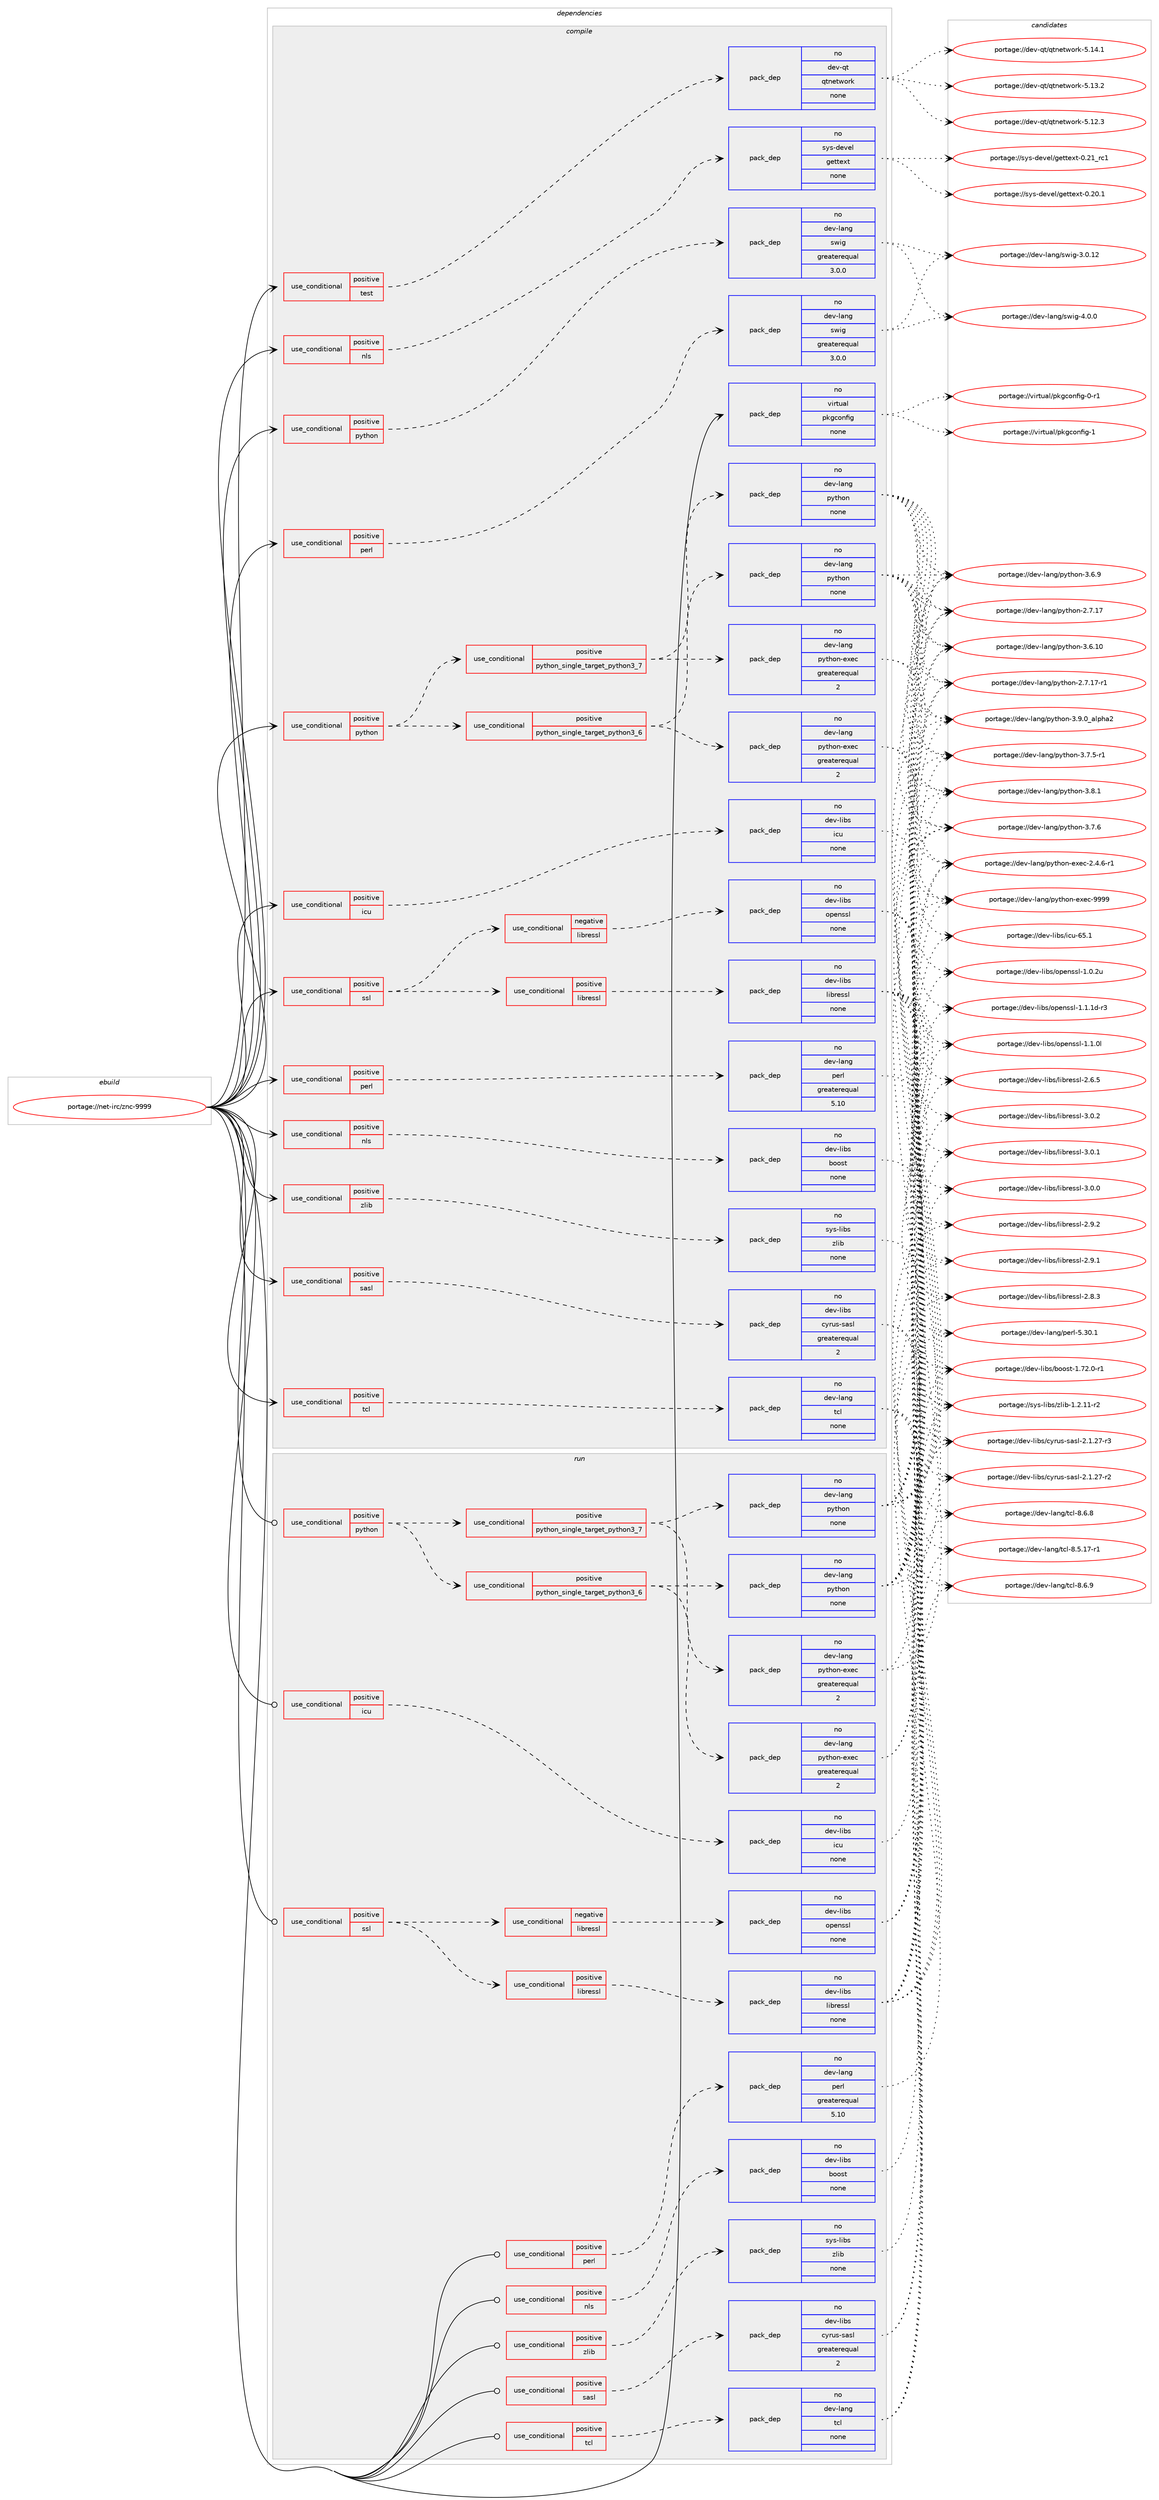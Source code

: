digraph prolog {

# *************
# Graph options
# *************

newrank=true;
concentrate=true;
compound=true;
graph [rankdir=LR,fontname=Helvetica,fontsize=10,ranksep=1.5];#, ranksep=2.5, nodesep=0.2];
edge  [arrowhead=vee];
node  [fontname=Helvetica,fontsize=10];

# **********
# The ebuild
# **********

subgraph cluster_leftcol {
color=gray;
rank=same;
label=<<i>ebuild</i>>;
id [label="portage://net-irc/znc-9999", color=red, width=4, href="../net-irc/znc-9999.svg"];
}

# ****************
# The dependencies
# ****************

subgraph cluster_midcol {
color=gray;
label=<<i>dependencies</i>>;
subgraph cluster_compile {
fillcolor="#eeeeee";
style=filled;
label=<<i>compile</i>>;
subgraph cond20469 {
dependency92338 [label=<<TABLE BORDER="0" CELLBORDER="1" CELLSPACING="0" CELLPADDING="4"><TR><TD ROWSPAN="3" CELLPADDING="10">use_conditional</TD></TR><TR><TD>positive</TD></TR><TR><TD>icu</TD></TR></TABLE>>, shape=none, color=red];
subgraph pack70121 {
dependency92339 [label=<<TABLE BORDER="0" CELLBORDER="1" CELLSPACING="0" CELLPADDING="4" WIDTH="220"><TR><TD ROWSPAN="6" CELLPADDING="30">pack_dep</TD></TR><TR><TD WIDTH="110">no</TD></TR><TR><TD>dev-libs</TD></TR><TR><TD>icu</TD></TR><TR><TD>none</TD></TR><TR><TD></TD></TR></TABLE>>, shape=none, color=blue];
}
dependency92338:e -> dependency92339:w [weight=20,style="dashed",arrowhead="vee"];
}
id:e -> dependency92338:w [weight=20,style="solid",arrowhead="vee"];
subgraph cond20470 {
dependency92340 [label=<<TABLE BORDER="0" CELLBORDER="1" CELLSPACING="0" CELLPADDING="4"><TR><TD ROWSPAN="3" CELLPADDING="10">use_conditional</TD></TR><TR><TD>positive</TD></TR><TR><TD>nls</TD></TR></TABLE>>, shape=none, color=red];
subgraph pack70122 {
dependency92341 [label=<<TABLE BORDER="0" CELLBORDER="1" CELLSPACING="0" CELLPADDING="4" WIDTH="220"><TR><TD ROWSPAN="6" CELLPADDING="30">pack_dep</TD></TR><TR><TD WIDTH="110">no</TD></TR><TR><TD>dev-libs</TD></TR><TR><TD>boost</TD></TR><TR><TD>none</TD></TR><TR><TD></TD></TR></TABLE>>, shape=none, color=blue];
}
dependency92340:e -> dependency92341:w [weight=20,style="dashed",arrowhead="vee"];
}
id:e -> dependency92340:w [weight=20,style="solid",arrowhead="vee"];
subgraph cond20471 {
dependency92342 [label=<<TABLE BORDER="0" CELLBORDER="1" CELLSPACING="0" CELLPADDING="4"><TR><TD ROWSPAN="3" CELLPADDING="10">use_conditional</TD></TR><TR><TD>positive</TD></TR><TR><TD>nls</TD></TR></TABLE>>, shape=none, color=red];
subgraph pack70123 {
dependency92343 [label=<<TABLE BORDER="0" CELLBORDER="1" CELLSPACING="0" CELLPADDING="4" WIDTH="220"><TR><TD ROWSPAN="6" CELLPADDING="30">pack_dep</TD></TR><TR><TD WIDTH="110">no</TD></TR><TR><TD>sys-devel</TD></TR><TR><TD>gettext</TD></TR><TR><TD>none</TD></TR><TR><TD></TD></TR></TABLE>>, shape=none, color=blue];
}
dependency92342:e -> dependency92343:w [weight=20,style="dashed",arrowhead="vee"];
}
id:e -> dependency92342:w [weight=20,style="solid",arrowhead="vee"];
subgraph cond20472 {
dependency92344 [label=<<TABLE BORDER="0" CELLBORDER="1" CELLSPACING="0" CELLPADDING="4"><TR><TD ROWSPAN="3" CELLPADDING="10">use_conditional</TD></TR><TR><TD>positive</TD></TR><TR><TD>perl</TD></TR></TABLE>>, shape=none, color=red];
subgraph pack70124 {
dependency92345 [label=<<TABLE BORDER="0" CELLBORDER="1" CELLSPACING="0" CELLPADDING="4" WIDTH="220"><TR><TD ROWSPAN="6" CELLPADDING="30">pack_dep</TD></TR><TR><TD WIDTH="110">no</TD></TR><TR><TD>dev-lang</TD></TR><TR><TD>perl</TD></TR><TR><TD>greaterequal</TD></TR><TR><TD>5.10</TD></TR></TABLE>>, shape=none, color=blue];
}
dependency92344:e -> dependency92345:w [weight=20,style="dashed",arrowhead="vee"];
}
id:e -> dependency92344:w [weight=20,style="solid",arrowhead="vee"];
subgraph cond20473 {
dependency92346 [label=<<TABLE BORDER="0" CELLBORDER="1" CELLSPACING="0" CELLPADDING="4"><TR><TD ROWSPAN="3" CELLPADDING="10">use_conditional</TD></TR><TR><TD>positive</TD></TR><TR><TD>perl</TD></TR></TABLE>>, shape=none, color=red];
subgraph pack70125 {
dependency92347 [label=<<TABLE BORDER="0" CELLBORDER="1" CELLSPACING="0" CELLPADDING="4" WIDTH="220"><TR><TD ROWSPAN="6" CELLPADDING="30">pack_dep</TD></TR><TR><TD WIDTH="110">no</TD></TR><TR><TD>dev-lang</TD></TR><TR><TD>swig</TD></TR><TR><TD>greaterequal</TD></TR><TR><TD>3.0.0</TD></TR></TABLE>>, shape=none, color=blue];
}
dependency92346:e -> dependency92347:w [weight=20,style="dashed",arrowhead="vee"];
}
id:e -> dependency92346:w [weight=20,style="solid",arrowhead="vee"];
subgraph cond20474 {
dependency92348 [label=<<TABLE BORDER="0" CELLBORDER="1" CELLSPACING="0" CELLPADDING="4"><TR><TD ROWSPAN="3" CELLPADDING="10">use_conditional</TD></TR><TR><TD>positive</TD></TR><TR><TD>python</TD></TR></TABLE>>, shape=none, color=red];
subgraph cond20475 {
dependency92349 [label=<<TABLE BORDER="0" CELLBORDER="1" CELLSPACING="0" CELLPADDING="4"><TR><TD ROWSPAN="3" CELLPADDING="10">use_conditional</TD></TR><TR><TD>positive</TD></TR><TR><TD>python_single_target_python3_6</TD></TR></TABLE>>, shape=none, color=red];
subgraph pack70126 {
dependency92350 [label=<<TABLE BORDER="0" CELLBORDER="1" CELLSPACING="0" CELLPADDING="4" WIDTH="220"><TR><TD ROWSPAN="6" CELLPADDING="30">pack_dep</TD></TR><TR><TD WIDTH="110">no</TD></TR><TR><TD>dev-lang</TD></TR><TR><TD>python</TD></TR><TR><TD>none</TD></TR><TR><TD></TD></TR></TABLE>>, shape=none, color=blue];
}
dependency92349:e -> dependency92350:w [weight=20,style="dashed",arrowhead="vee"];
subgraph pack70127 {
dependency92351 [label=<<TABLE BORDER="0" CELLBORDER="1" CELLSPACING="0" CELLPADDING="4" WIDTH="220"><TR><TD ROWSPAN="6" CELLPADDING="30">pack_dep</TD></TR><TR><TD WIDTH="110">no</TD></TR><TR><TD>dev-lang</TD></TR><TR><TD>python-exec</TD></TR><TR><TD>greaterequal</TD></TR><TR><TD>2</TD></TR></TABLE>>, shape=none, color=blue];
}
dependency92349:e -> dependency92351:w [weight=20,style="dashed",arrowhead="vee"];
}
dependency92348:e -> dependency92349:w [weight=20,style="dashed",arrowhead="vee"];
subgraph cond20476 {
dependency92352 [label=<<TABLE BORDER="0" CELLBORDER="1" CELLSPACING="0" CELLPADDING="4"><TR><TD ROWSPAN="3" CELLPADDING="10">use_conditional</TD></TR><TR><TD>positive</TD></TR><TR><TD>python_single_target_python3_7</TD></TR></TABLE>>, shape=none, color=red];
subgraph pack70128 {
dependency92353 [label=<<TABLE BORDER="0" CELLBORDER="1" CELLSPACING="0" CELLPADDING="4" WIDTH="220"><TR><TD ROWSPAN="6" CELLPADDING="30">pack_dep</TD></TR><TR><TD WIDTH="110">no</TD></TR><TR><TD>dev-lang</TD></TR><TR><TD>python</TD></TR><TR><TD>none</TD></TR><TR><TD></TD></TR></TABLE>>, shape=none, color=blue];
}
dependency92352:e -> dependency92353:w [weight=20,style="dashed",arrowhead="vee"];
subgraph pack70129 {
dependency92354 [label=<<TABLE BORDER="0" CELLBORDER="1" CELLSPACING="0" CELLPADDING="4" WIDTH="220"><TR><TD ROWSPAN="6" CELLPADDING="30">pack_dep</TD></TR><TR><TD WIDTH="110">no</TD></TR><TR><TD>dev-lang</TD></TR><TR><TD>python-exec</TD></TR><TR><TD>greaterequal</TD></TR><TR><TD>2</TD></TR></TABLE>>, shape=none, color=blue];
}
dependency92352:e -> dependency92354:w [weight=20,style="dashed",arrowhead="vee"];
}
dependency92348:e -> dependency92352:w [weight=20,style="dashed",arrowhead="vee"];
}
id:e -> dependency92348:w [weight=20,style="solid",arrowhead="vee"];
subgraph cond20477 {
dependency92355 [label=<<TABLE BORDER="0" CELLBORDER="1" CELLSPACING="0" CELLPADDING="4"><TR><TD ROWSPAN="3" CELLPADDING="10">use_conditional</TD></TR><TR><TD>positive</TD></TR><TR><TD>python</TD></TR></TABLE>>, shape=none, color=red];
subgraph pack70130 {
dependency92356 [label=<<TABLE BORDER="0" CELLBORDER="1" CELLSPACING="0" CELLPADDING="4" WIDTH="220"><TR><TD ROWSPAN="6" CELLPADDING="30">pack_dep</TD></TR><TR><TD WIDTH="110">no</TD></TR><TR><TD>dev-lang</TD></TR><TR><TD>swig</TD></TR><TR><TD>greaterequal</TD></TR><TR><TD>3.0.0</TD></TR></TABLE>>, shape=none, color=blue];
}
dependency92355:e -> dependency92356:w [weight=20,style="dashed",arrowhead="vee"];
}
id:e -> dependency92355:w [weight=20,style="solid",arrowhead="vee"];
subgraph cond20478 {
dependency92357 [label=<<TABLE BORDER="0" CELLBORDER="1" CELLSPACING="0" CELLPADDING="4"><TR><TD ROWSPAN="3" CELLPADDING="10">use_conditional</TD></TR><TR><TD>positive</TD></TR><TR><TD>sasl</TD></TR></TABLE>>, shape=none, color=red];
subgraph pack70131 {
dependency92358 [label=<<TABLE BORDER="0" CELLBORDER="1" CELLSPACING="0" CELLPADDING="4" WIDTH="220"><TR><TD ROWSPAN="6" CELLPADDING="30">pack_dep</TD></TR><TR><TD WIDTH="110">no</TD></TR><TR><TD>dev-libs</TD></TR><TR><TD>cyrus-sasl</TD></TR><TR><TD>greaterequal</TD></TR><TR><TD>2</TD></TR></TABLE>>, shape=none, color=blue];
}
dependency92357:e -> dependency92358:w [weight=20,style="dashed",arrowhead="vee"];
}
id:e -> dependency92357:w [weight=20,style="solid",arrowhead="vee"];
subgraph cond20479 {
dependency92359 [label=<<TABLE BORDER="0" CELLBORDER="1" CELLSPACING="0" CELLPADDING="4"><TR><TD ROWSPAN="3" CELLPADDING="10">use_conditional</TD></TR><TR><TD>positive</TD></TR><TR><TD>ssl</TD></TR></TABLE>>, shape=none, color=red];
subgraph cond20480 {
dependency92360 [label=<<TABLE BORDER="0" CELLBORDER="1" CELLSPACING="0" CELLPADDING="4"><TR><TD ROWSPAN="3" CELLPADDING="10">use_conditional</TD></TR><TR><TD>negative</TD></TR><TR><TD>libressl</TD></TR></TABLE>>, shape=none, color=red];
subgraph pack70132 {
dependency92361 [label=<<TABLE BORDER="0" CELLBORDER="1" CELLSPACING="0" CELLPADDING="4" WIDTH="220"><TR><TD ROWSPAN="6" CELLPADDING="30">pack_dep</TD></TR><TR><TD WIDTH="110">no</TD></TR><TR><TD>dev-libs</TD></TR><TR><TD>openssl</TD></TR><TR><TD>none</TD></TR><TR><TD></TD></TR></TABLE>>, shape=none, color=blue];
}
dependency92360:e -> dependency92361:w [weight=20,style="dashed",arrowhead="vee"];
}
dependency92359:e -> dependency92360:w [weight=20,style="dashed",arrowhead="vee"];
subgraph cond20481 {
dependency92362 [label=<<TABLE BORDER="0" CELLBORDER="1" CELLSPACING="0" CELLPADDING="4"><TR><TD ROWSPAN="3" CELLPADDING="10">use_conditional</TD></TR><TR><TD>positive</TD></TR><TR><TD>libressl</TD></TR></TABLE>>, shape=none, color=red];
subgraph pack70133 {
dependency92363 [label=<<TABLE BORDER="0" CELLBORDER="1" CELLSPACING="0" CELLPADDING="4" WIDTH="220"><TR><TD ROWSPAN="6" CELLPADDING="30">pack_dep</TD></TR><TR><TD WIDTH="110">no</TD></TR><TR><TD>dev-libs</TD></TR><TR><TD>libressl</TD></TR><TR><TD>none</TD></TR><TR><TD></TD></TR></TABLE>>, shape=none, color=blue];
}
dependency92362:e -> dependency92363:w [weight=20,style="dashed",arrowhead="vee"];
}
dependency92359:e -> dependency92362:w [weight=20,style="dashed",arrowhead="vee"];
}
id:e -> dependency92359:w [weight=20,style="solid",arrowhead="vee"];
subgraph cond20482 {
dependency92364 [label=<<TABLE BORDER="0" CELLBORDER="1" CELLSPACING="0" CELLPADDING="4"><TR><TD ROWSPAN="3" CELLPADDING="10">use_conditional</TD></TR><TR><TD>positive</TD></TR><TR><TD>tcl</TD></TR></TABLE>>, shape=none, color=red];
subgraph pack70134 {
dependency92365 [label=<<TABLE BORDER="0" CELLBORDER="1" CELLSPACING="0" CELLPADDING="4" WIDTH="220"><TR><TD ROWSPAN="6" CELLPADDING="30">pack_dep</TD></TR><TR><TD WIDTH="110">no</TD></TR><TR><TD>dev-lang</TD></TR><TR><TD>tcl</TD></TR><TR><TD>none</TD></TR><TR><TD></TD></TR></TABLE>>, shape=none, color=blue];
}
dependency92364:e -> dependency92365:w [weight=20,style="dashed",arrowhead="vee"];
}
id:e -> dependency92364:w [weight=20,style="solid",arrowhead="vee"];
subgraph cond20483 {
dependency92366 [label=<<TABLE BORDER="0" CELLBORDER="1" CELLSPACING="0" CELLPADDING="4"><TR><TD ROWSPAN="3" CELLPADDING="10">use_conditional</TD></TR><TR><TD>positive</TD></TR><TR><TD>test</TD></TR></TABLE>>, shape=none, color=red];
subgraph pack70135 {
dependency92367 [label=<<TABLE BORDER="0" CELLBORDER="1" CELLSPACING="0" CELLPADDING="4" WIDTH="220"><TR><TD ROWSPAN="6" CELLPADDING="30">pack_dep</TD></TR><TR><TD WIDTH="110">no</TD></TR><TR><TD>dev-qt</TD></TR><TR><TD>qtnetwork</TD></TR><TR><TD>none</TD></TR><TR><TD></TD></TR></TABLE>>, shape=none, color=blue];
}
dependency92366:e -> dependency92367:w [weight=20,style="dashed",arrowhead="vee"];
}
id:e -> dependency92366:w [weight=20,style="solid",arrowhead="vee"];
subgraph cond20484 {
dependency92368 [label=<<TABLE BORDER="0" CELLBORDER="1" CELLSPACING="0" CELLPADDING="4"><TR><TD ROWSPAN="3" CELLPADDING="10">use_conditional</TD></TR><TR><TD>positive</TD></TR><TR><TD>zlib</TD></TR></TABLE>>, shape=none, color=red];
subgraph pack70136 {
dependency92369 [label=<<TABLE BORDER="0" CELLBORDER="1" CELLSPACING="0" CELLPADDING="4" WIDTH="220"><TR><TD ROWSPAN="6" CELLPADDING="30">pack_dep</TD></TR><TR><TD WIDTH="110">no</TD></TR><TR><TD>sys-libs</TD></TR><TR><TD>zlib</TD></TR><TR><TD>none</TD></TR><TR><TD></TD></TR></TABLE>>, shape=none, color=blue];
}
dependency92368:e -> dependency92369:w [weight=20,style="dashed",arrowhead="vee"];
}
id:e -> dependency92368:w [weight=20,style="solid",arrowhead="vee"];
subgraph pack70137 {
dependency92370 [label=<<TABLE BORDER="0" CELLBORDER="1" CELLSPACING="0" CELLPADDING="4" WIDTH="220"><TR><TD ROWSPAN="6" CELLPADDING="30">pack_dep</TD></TR><TR><TD WIDTH="110">no</TD></TR><TR><TD>virtual</TD></TR><TR><TD>pkgconfig</TD></TR><TR><TD>none</TD></TR><TR><TD></TD></TR></TABLE>>, shape=none, color=blue];
}
id:e -> dependency92370:w [weight=20,style="solid",arrowhead="vee"];
}
subgraph cluster_compileandrun {
fillcolor="#eeeeee";
style=filled;
label=<<i>compile and run</i>>;
}
subgraph cluster_run {
fillcolor="#eeeeee";
style=filled;
label=<<i>run</i>>;
subgraph cond20485 {
dependency92371 [label=<<TABLE BORDER="0" CELLBORDER="1" CELLSPACING="0" CELLPADDING="4"><TR><TD ROWSPAN="3" CELLPADDING="10">use_conditional</TD></TR><TR><TD>positive</TD></TR><TR><TD>icu</TD></TR></TABLE>>, shape=none, color=red];
subgraph pack70138 {
dependency92372 [label=<<TABLE BORDER="0" CELLBORDER="1" CELLSPACING="0" CELLPADDING="4" WIDTH="220"><TR><TD ROWSPAN="6" CELLPADDING="30">pack_dep</TD></TR><TR><TD WIDTH="110">no</TD></TR><TR><TD>dev-libs</TD></TR><TR><TD>icu</TD></TR><TR><TD>none</TD></TR><TR><TD></TD></TR></TABLE>>, shape=none, color=blue];
}
dependency92371:e -> dependency92372:w [weight=20,style="dashed",arrowhead="vee"];
}
id:e -> dependency92371:w [weight=20,style="solid",arrowhead="odot"];
subgraph cond20486 {
dependency92373 [label=<<TABLE BORDER="0" CELLBORDER="1" CELLSPACING="0" CELLPADDING="4"><TR><TD ROWSPAN="3" CELLPADDING="10">use_conditional</TD></TR><TR><TD>positive</TD></TR><TR><TD>nls</TD></TR></TABLE>>, shape=none, color=red];
subgraph pack70139 {
dependency92374 [label=<<TABLE BORDER="0" CELLBORDER="1" CELLSPACING="0" CELLPADDING="4" WIDTH="220"><TR><TD ROWSPAN="6" CELLPADDING="30">pack_dep</TD></TR><TR><TD WIDTH="110">no</TD></TR><TR><TD>dev-libs</TD></TR><TR><TD>boost</TD></TR><TR><TD>none</TD></TR><TR><TD></TD></TR></TABLE>>, shape=none, color=blue];
}
dependency92373:e -> dependency92374:w [weight=20,style="dashed",arrowhead="vee"];
}
id:e -> dependency92373:w [weight=20,style="solid",arrowhead="odot"];
subgraph cond20487 {
dependency92375 [label=<<TABLE BORDER="0" CELLBORDER="1" CELLSPACING="0" CELLPADDING="4"><TR><TD ROWSPAN="3" CELLPADDING="10">use_conditional</TD></TR><TR><TD>positive</TD></TR><TR><TD>perl</TD></TR></TABLE>>, shape=none, color=red];
subgraph pack70140 {
dependency92376 [label=<<TABLE BORDER="0" CELLBORDER="1" CELLSPACING="0" CELLPADDING="4" WIDTH="220"><TR><TD ROWSPAN="6" CELLPADDING="30">pack_dep</TD></TR><TR><TD WIDTH="110">no</TD></TR><TR><TD>dev-lang</TD></TR><TR><TD>perl</TD></TR><TR><TD>greaterequal</TD></TR><TR><TD>5.10</TD></TR></TABLE>>, shape=none, color=blue];
}
dependency92375:e -> dependency92376:w [weight=20,style="dashed",arrowhead="vee"];
}
id:e -> dependency92375:w [weight=20,style="solid",arrowhead="odot"];
subgraph cond20488 {
dependency92377 [label=<<TABLE BORDER="0" CELLBORDER="1" CELLSPACING="0" CELLPADDING="4"><TR><TD ROWSPAN="3" CELLPADDING="10">use_conditional</TD></TR><TR><TD>positive</TD></TR><TR><TD>python</TD></TR></TABLE>>, shape=none, color=red];
subgraph cond20489 {
dependency92378 [label=<<TABLE BORDER="0" CELLBORDER="1" CELLSPACING="0" CELLPADDING="4"><TR><TD ROWSPAN="3" CELLPADDING="10">use_conditional</TD></TR><TR><TD>positive</TD></TR><TR><TD>python_single_target_python3_6</TD></TR></TABLE>>, shape=none, color=red];
subgraph pack70141 {
dependency92379 [label=<<TABLE BORDER="0" CELLBORDER="1" CELLSPACING="0" CELLPADDING="4" WIDTH="220"><TR><TD ROWSPAN="6" CELLPADDING="30">pack_dep</TD></TR><TR><TD WIDTH="110">no</TD></TR><TR><TD>dev-lang</TD></TR><TR><TD>python</TD></TR><TR><TD>none</TD></TR><TR><TD></TD></TR></TABLE>>, shape=none, color=blue];
}
dependency92378:e -> dependency92379:w [weight=20,style="dashed",arrowhead="vee"];
subgraph pack70142 {
dependency92380 [label=<<TABLE BORDER="0" CELLBORDER="1" CELLSPACING="0" CELLPADDING="4" WIDTH="220"><TR><TD ROWSPAN="6" CELLPADDING="30">pack_dep</TD></TR><TR><TD WIDTH="110">no</TD></TR><TR><TD>dev-lang</TD></TR><TR><TD>python-exec</TD></TR><TR><TD>greaterequal</TD></TR><TR><TD>2</TD></TR></TABLE>>, shape=none, color=blue];
}
dependency92378:e -> dependency92380:w [weight=20,style="dashed",arrowhead="vee"];
}
dependency92377:e -> dependency92378:w [weight=20,style="dashed",arrowhead="vee"];
subgraph cond20490 {
dependency92381 [label=<<TABLE BORDER="0" CELLBORDER="1" CELLSPACING="0" CELLPADDING="4"><TR><TD ROWSPAN="3" CELLPADDING="10">use_conditional</TD></TR><TR><TD>positive</TD></TR><TR><TD>python_single_target_python3_7</TD></TR></TABLE>>, shape=none, color=red];
subgraph pack70143 {
dependency92382 [label=<<TABLE BORDER="0" CELLBORDER="1" CELLSPACING="0" CELLPADDING="4" WIDTH="220"><TR><TD ROWSPAN="6" CELLPADDING="30">pack_dep</TD></TR><TR><TD WIDTH="110">no</TD></TR><TR><TD>dev-lang</TD></TR><TR><TD>python</TD></TR><TR><TD>none</TD></TR><TR><TD></TD></TR></TABLE>>, shape=none, color=blue];
}
dependency92381:e -> dependency92382:w [weight=20,style="dashed",arrowhead="vee"];
subgraph pack70144 {
dependency92383 [label=<<TABLE BORDER="0" CELLBORDER="1" CELLSPACING="0" CELLPADDING="4" WIDTH="220"><TR><TD ROWSPAN="6" CELLPADDING="30">pack_dep</TD></TR><TR><TD WIDTH="110">no</TD></TR><TR><TD>dev-lang</TD></TR><TR><TD>python-exec</TD></TR><TR><TD>greaterequal</TD></TR><TR><TD>2</TD></TR></TABLE>>, shape=none, color=blue];
}
dependency92381:e -> dependency92383:w [weight=20,style="dashed",arrowhead="vee"];
}
dependency92377:e -> dependency92381:w [weight=20,style="dashed",arrowhead="vee"];
}
id:e -> dependency92377:w [weight=20,style="solid",arrowhead="odot"];
subgraph cond20491 {
dependency92384 [label=<<TABLE BORDER="0" CELLBORDER="1" CELLSPACING="0" CELLPADDING="4"><TR><TD ROWSPAN="3" CELLPADDING="10">use_conditional</TD></TR><TR><TD>positive</TD></TR><TR><TD>sasl</TD></TR></TABLE>>, shape=none, color=red];
subgraph pack70145 {
dependency92385 [label=<<TABLE BORDER="0" CELLBORDER="1" CELLSPACING="0" CELLPADDING="4" WIDTH="220"><TR><TD ROWSPAN="6" CELLPADDING="30">pack_dep</TD></TR><TR><TD WIDTH="110">no</TD></TR><TR><TD>dev-libs</TD></TR><TR><TD>cyrus-sasl</TD></TR><TR><TD>greaterequal</TD></TR><TR><TD>2</TD></TR></TABLE>>, shape=none, color=blue];
}
dependency92384:e -> dependency92385:w [weight=20,style="dashed",arrowhead="vee"];
}
id:e -> dependency92384:w [weight=20,style="solid",arrowhead="odot"];
subgraph cond20492 {
dependency92386 [label=<<TABLE BORDER="0" CELLBORDER="1" CELLSPACING="0" CELLPADDING="4"><TR><TD ROWSPAN="3" CELLPADDING="10">use_conditional</TD></TR><TR><TD>positive</TD></TR><TR><TD>ssl</TD></TR></TABLE>>, shape=none, color=red];
subgraph cond20493 {
dependency92387 [label=<<TABLE BORDER="0" CELLBORDER="1" CELLSPACING="0" CELLPADDING="4"><TR><TD ROWSPAN="3" CELLPADDING="10">use_conditional</TD></TR><TR><TD>negative</TD></TR><TR><TD>libressl</TD></TR></TABLE>>, shape=none, color=red];
subgraph pack70146 {
dependency92388 [label=<<TABLE BORDER="0" CELLBORDER="1" CELLSPACING="0" CELLPADDING="4" WIDTH="220"><TR><TD ROWSPAN="6" CELLPADDING="30">pack_dep</TD></TR><TR><TD WIDTH="110">no</TD></TR><TR><TD>dev-libs</TD></TR><TR><TD>openssl</TD></TR><TR><TD>none</TD></TR><TR><TD></TD></TR></TABLE>>, shape=none, color=blue];
}
dependency92387:e -> dependency92388:w [weight=20,style="dashed",arrowhead="vee"];
}
dependency92386:e -> dependency92387:w [weight=20,style="dashed",arrowhead="vee"];
subgraph cond20494 {
dependency92389 [label=<<TABLE BORDER="0" CELLBORDER="1" CELLSPACING="0" CELLPADDING="4"><TR><TD ROWSPAN="3" CELLPADDING="10">use_conditional</TD></TR><TR><TD>positive</TD></TR><TR><TD>libressl</TD></TR></TABLE>>, shape=none, color=red];
subgraph pack70147 {
dependency92390 [label=<<TABLE BORDER="0" CELLBORDER="1" CELLSPACING="0" CELLPADDING="4" WIDTH="220"><TR><TD ROWSPAN="6" CELLPADDING="30">pack_dep</TD></TR><TR><TD WIDTH="110">no</TD></TR><TR><TD>dev-libs</TD></TR><TR><TD>libressl</TD></TR><TR><TD>none</TD></TR><TR><TD></TD></TR></TABLE>>, shape=none, color=blue];
}
dependency92389:e -> dependency92390:w [weight=20,style="dashed",arrowhead="vee"];
}
dependency92386:e -> dependency92389:w [weight=20,style="dashed",arrowhead="vee"];
}
id:e -> dependency92386:w [weight=20,style="solid",arrowhead="odot"];
subgraph cond20495 {
dependency92391 [label=<<TABLE BORDER="0" CELLBORDER="1" CELLSPACING="0" CELLPADDING="4"><TR><TD ROWSPAN="3" CELLPADDING="10">use_conditional</TD></TR><TR><TD>positive</TD></TR><TR><TD>tcl</TD></TR></TABLE>>, shape=none, color=red];
subgraph pack70148 {
dependency92392 [label=<<TABLE BORDER="0" CELLBORDER="1" CELLSPACING="0" CELLPADDING="4" WIDTH="220"><TR><TD ROWSPAN="6" CELLPADDING="30">pack_dep</TD></TR><TR><TD WIDTH="110">no</TD></TR><TR><TD>dev-lang</TD></TR><TR><TD>tcl</TD></TR><TR><TD>none</TD></TR><TR><TD></TD></TR></TABLE>>, shape=none, color=blue];
}
dependency92391:e -> dependency92392:w [weight=20,style="dashed",arrowhead="vee"];
}
id:e -> dependency92391:w [weight=20,style="solid",arrowhead="odot"];
subgraph cond20496 {
dependency92393 [label=<<TABLE BORDER="0" CELLBORDER="1" CELLSPACING="0" CELLPADDING="4"><TR><TD ROWSPAN="3" CELLPADDING="10">use_conditional</TD></TR><TR><TD>positive</TD></TR><TR><TD>zlib</TD></TR></TABLE>>, shape=none, color=red];
subgraph pack70149 {
dependency92394 [label=<<TABLE BORDER="0" CELLBORDER="1" CELLSPACING="0" CELLPADDING="4" WIDTH="220"><TR><TD ROWSPAN="6" CELLPADDING="30">pack_dep</TD></TR><TR><TD WIDTH="110">no</TD></TR><TR><TD>sys-libs</TD></TR><TR><TD>zlib</TD></TR><TR><TD>none</TD></TR><TR><TD></TD></TR></TABLE>>, shape=none, color=blue];
}
dependency92393:e -> dependency92394:w [weight=20,style="dashed",arrowhead="vee"];
}
id:e -> dependency92393:w [weight=20,style="solid",arrowhead="odot"];
}
}

# **************
# The candidates
# **************

subgraph cluster_choices {
rank=same;
color=gray;
label=<<i>candidates</i>>;

subgraph choice70121 {
color=black;
nodesep=1;
choice100101118451081059811547105991174554534649 [label="portage://dev-libs/icu-65.1", color=red, width=4,href="../dev-libs/icu-65.1.svg"];
dependency92339:e -> choice100101118451081059811547105991174554534649:w [style=dotted,weight="100"];
}
subgraph choice70122 {
color=black;
nodesep=1;
choice10010111845108105981154798111111115116454946555046484511449 [label="portage://dev-libs/boost-1.72.0-r1", color=red, width=4,href="../dev-libs/boost-1.72.0-r1.svg"];
dependency92341:e -> choice10010111845108105981154798111111115116454946555046484511449:w [style=dotted,weight="100"];
}
subgraph choice70123 {
color=black;
nodesep=1;
choice11512111545100101118101108471031011161161011201164548465049951149949 [label="portage://sys-devel/gettext-0.21_rc1", color=red, width=4,href="../sys-devel/gettext-0.21_rc1.svg"];
choice115121115451001011181011084710310111611610112011645484650484649 [label="portage://sys-devel/gettext-0.20.1", color=red, width=4,href="../sys-devel/gettext-0.20.1.svg"];
dependency92343:e -> choice11512111545100101118101108471031011161161011201164548465049951149949:w [style=dotted,weight="100"];
dependency92343:e -> choice115121115451001011181011084710310111611610112011645484650484649:w [style=dotted,weight="100"];
}
subgraph choice70124 {
color=black;
nodesep=1;
choice10010111845108971101034711210111410845534651484649 [label="portage://dev-lang/perl-5.30.1", color=red, width=4,href="../dev-lang/perl-5.30.1.svg"];
dependency92345:e -> choice10010111845108971101034711210111410845534651484649:w [style=dotted,weight="100"];
}
subgraph choice70125 {
color=black;
nodesep=1;
choice100101118451089711010347115119105103455246484648 [label="portage://dev-lang/swig-4.0.0", color=red, width=4,href="../dev-lang/swig-4.0.0.svg"];
choice10010111845108971101034711511910510345514648464950 [label="portage://dev-lang/swig-3.0.12", color=red, width=4,href="../dev-lang/swig-3.0.12.svg"];
dependency92347:e -> choice100101118451089711010347115119105103455246484648:w [style=dotted,weight="100"];
dependency92347:e -> choice10010111845108971101034711511910510345514648464950:w [style=dotted,weight="100"];
}
subgraph choice70126 {
color=black;
nodesep=1;
choice10010111845108971101034711212111610411111045514657464895971081121049750 [label="portage://dev-lang/python-3.9.0_alpha2", color=red, width=4,href="../dev-lang/python-3.9.0_alpha2.svg"];
choice100101118451089711010347112121116104111110455146564649 [label="portage://dev-lang/python-3.8.1", color=red, width=4,href="../dev-lang/python-3.8.1.svg"];
choice100101118451089711010347112121116104111110455146554654 [label="portage://dev-lang/python-3.7.6", color=red, width=4,href="../dev-lang/python-3.7.6.svg"];
choice1001011184510897110103471121211161041111104551465546534511449 [label="portage://dev-lang/python-3.7.5-r1", color=red, width=4,href="../dev-lang/python-3.7.5-r1.svg"];
choice100101118451089711010347112121116104111110455146544657 [label="portage://dev-lang/python-3.6.9", color=red, width=4,href="../dev-lang/python-3.6.9.svg"];
choice10010111845108971101034711212111610411111045514654464948 [label="portage://dev-lang/python-3.6.10", color=red, width=4,href="../dev-lang/python-3.6.10.svg"];
choice100101118451089711010347112121116104111110455046554649554511449 [label="portage://dev-lang/python-2.7.17-r1", color=red, width=4,href="../dev-lang/python-2.7.17-r1.svg"];
choice10010111845108971101034711212111610411111045504655464955 [label="portage://dev-lang/python-2.7.17", color=red, width=4,href="../dev-lang/python-2.7.17.svg"];
dependency92350:e -> choice10010111845108971101034711212111610411111045514657464895971081121049750:w [style=dotted,weight="100"];
dependency92350:e -> choice100101118451089711010347112121116104111110455146564649:w [style=dotted,weight="100"];
dependency92350:e -> choice100101118451089711010347112121116104111110455146554654:w [style=dotted,weight="100"];
dependency92350:e -> choice1001011184510897110103471121211161041111104551465546534511449:w [style=dotted,weight="100"];
dependency92350:e -> choice100101118451089711010347112121116104111110455146544657:w [style=dotted,weight="100"];
dependency92350:e -> choice10010111845108971101034711212111610411111045514654464948:w [style=dotted,weight="100"];
dependency92350:e -> choice100101118451089711010347112121116104111110455046554649554511449:w [style=dotted,weight="100"];
dependency92350:e -> choice10010111845108971101034711212111610411111045504655464955:w [style=dotted,weight="100"];
}
subgraph choice70127 {
color=black;
nodesep=1;
choice10010111845108971101034711212111610411111045101120101994557575757 [label="portage://dev-lang/python-exec-9999", color=red, width=4,href="../dev-lang/python-exec-9999.svg"];
choice10010111845108971101034711212111610411111045101120101994550465246544511449 [label="portage://dev-lang/python-exec-2.4.6-r1", color=red, width=4,href="../dev-lang/python-exec-2.4.6-r1.svg"];
dependency92351:e -> choice10010111845108971101034711212111610411111045101120101994557575757:w [style=dotted,weight="100"];
dependency92351:e -> choice10010111845108971101034711212111610411111045101120101994550465246544511449:w [style=dotted,weight="100"];
}
subgraph choice70128 {
color=black;
nodesep=1;
choice10010111845108971101034711212111610411111045514657464895971081121049750 [label="portage://dev-lang/python-3.9.0_alpha2", color=red, width=4,href="../dev-lang/python-3.9.0_alpha2.svg"];
choice100101118451089711010347112121116104111110455146564649 [label="portage://dev-lang/python-3.8.1", color=red, width=4,href="../dev-lang/python-3.8.1.svg"];
choice100101118451089711010347112121116104111110455146554654 [label="portage://dev-lang/python-3.7.6", color=red, width=4,href="../dev-lang/python-3.7.6.svg"];
choice1001011184510897110103471121211161041111104551465546534511449 [label="portage://dev-lang/python-3.7.5-r1", color=red, width=4,href="../dev-lang/python-3.7.5-r1.svg"];
choice100101118451089711010347112121116104111110455146544657 [label="portage://dev-lang/python-3.6.9", color=red, width=4,href="../dev-lang/python-3.6.9.svg"];
choice10010111845108971101034711212111610411111045514654464948 [label="portage://dev-lang/python-3.6.10", color=red, width=4,href="../dev-lang/python-3.6.10.svg"];
choice100101118451089711010347112121116104111110455046554649554511449 [label="portage://dev-lang/python-2.7.17-r1", color=red, width=4,href="../dev-lang/python-2.7.17-r1.svg"];
choice10010111845108971101034711212111610411111045504655464955 [label="portage://dev-lang/python-2.7.17", color=red, width=4,href="../dev-lang/python-2.7.17.svg"];
dependency92353:e -> choice10010111845108971101034711212111610411111045514657464895971081121049750:w [style=dotted,weight="100"];
dependency92353:e -> choice100101118451089711010347112121116104111110455146564649:w [style=dotted,weight="100"];
dependency92353:e -> choice100101118451089711010347112121116104111110455146554654:w [style=dotted,weight="100"];
dependency92353:e -> choice1001011184510897110103471121211161041111104551465546534511449:w [style=dotted,weight="100"];
dependency92353:e -> choice100101118451089711010347112121116104111110455146544657:w [style=dotted,weight="100"];
dependency92353:e -> choice10010111845108971101034711212111610411111045514654464948:w [style=dotted,weight="100"];
dependency92353:e -> choice100101118451089711010347112121116104111110455046554649554511449:w [style=dotted,weight="100"];
dependency92353:e -> choice10010111845108971101034711212111610411111045504655464955:w [style=dotted,weight="100"];
}
subgraph choice70129 {
color=black;
nodesep=1;
choice10010111845108971101034711212111610411111045101120101994557575757 [label="portage://dev-lang/python-exec-9999", color=red, width=4,href="../dev-lang/python-exec-9999.svg"];
choice10010111845108971101034711212111610411111045101120101994550465246544511449 [label="portage://dev-lang/python-exec-2.4.6-r1", color=red, width=4,href="../dev-lang/python-exec-2.4.6-r1.svg"];
dependency92354:e -> choice10010111845108971101034711212111610411111045101120101994557575757:w [style=dotted,weight="100"];
dependency92354:e -> choice10010111845108971101034711212111610411111045101120101994550465246544511449:w [style=dotted,weight="100"];
}
subgraph choice70130 {
color=black;
nodesep=1;
choice100101118451089711010347115119105103455246484648 [label="portage://dev-lang/swig-4.0.0", color=red, width=4,href="../dev-lang/swig-4.0.0.svg"];
choice10010111845108971101034711511910510345514648464950 [label="portage://dev-lang/swig-3.0.12", color=red, width=4,href="../dev-lang/swig-3.0.12.svg"];
dependency92356:e -> choice100101118451089711010347115119105103455246484648:w [style=dotted,weight="100"];
dependency92356:e -> choice10010111845108971101034711511910510345514648464950:w [style=dotted,weight="100"];
}
subgraph choice70131 {
color=black;
nodesep=1;
choice100101118451081059811547991211141171154511597115108455046494650554511451 [label="portage://dev-libs/cyrus-sasl-2.1.27-r3", color=red, width=4,href="../dev-libs/cyrus-sasl-2.1.27-r3.svg"];
choice100101118451081059811547991211141171154511597115108455046494650554511450 [label="portage://dev-libs/cyrus-sasl-2.1.27-r2", color=red, width=4,href="../dev-libs/cyrus-sasl-2.1.27-r2.svg"];
dependency92358:e -> choice100101118451081059811547991211141171154511597115108455046494650554511451:w [style=dotted,weight="100"];
dependency92358:e -> choice100101118451081059811547991211141171154511597115108455046494650554511450:w [style=dotted,weight="100"];
}
subgraph choice70132 {
color=black;
nodesep=1;
choice1001011184510810598115471111121011101151151084549464946491004511451 [label="portage://dev-libs/openssl-1.1.1d-r3", color=red, width=4,href="../dev-libs/openssl-1.1.1d-r3.svg"];
choice100101118451081059811547111112101110115115108454946494648108 [label="portage://dev-libs/openssl-1.1.0l", color=red, width=4,href="../dev-libs/openssl-1.1.0l.svg"];
choice100101118451081059811547111112101110115115108454946484650117 [label="portage://dev-libs/openssl-1.0.2u", color=red, width=4,href="../dev-libs/openssl-1.0.2u.svg"];
dependency92361:e -> choice1001011184510810598115471111121011101151151084549464946491004511451:w [style=dotted,weight="100"];
dependency92361:e -> choice100101118451081059811547111112101110115115108454946494648108:w [style=dotted,weight="100"];
dependency92361:e -> choice100101118451081059811547111112101110115115108454946484650117:w [style=dotted,weight="100"];
}
subgraph choice70133 {
color=black;
nodesep=1;
choice10010111845108105981154710810598114101115115108455146484650 [label="portage://dev-libs/libressl-3.0.2", color=red, width=4,href="../dev-libs/libressl-3.0.2.svg"];
choice10010111845108105981154710810598114101115115108455146484649 [label="portage://dev-libs/libressl-3.0.1", color=red, width=4,href="../dev-libs/libressl-3.0.1.svg"];
choice10010111845108105981154710810598114101115115108455146484648 [label="portage://dev-libs/libressl-3.0.0", color=red, width=4,href="../dev-libs/libressl-3.0.0.svg"];
choice10010111845108105981154710810598114101115115108455046574650 [label="portage://dev-libs/libressl-2.9.2", color=red, width=4,href="../dev-libs/libressl-2.9.2.svg"];
choice10010111845108105981154710810598114101115115108455046574649 [label="portage://dev-libs/libressl-2.9.1", color=red, width=4,href="../dev-libs/libressl-2.9.1.svg"];
choice10010111845108105981154710810598114101115115108455046564651 [label="portage://dev-libs/libressl-2.8.3", color=red, width=4,href="../dev-libs/libressl-2.8.3.svg"];
choice10010111845108105981154710810598114101115115108455046544653 [label="portage://dev-libs/libressl-2.6.5", color=red, width=4,href="../dev-libs/libressl-2.6.5.svg"];
dependency92363:e -> choice10010111845108105981154710810598114101115115108455146484650:w [style=dotted,weight="100"];
dependency92363:e -> choice10010111845108105981154710810598114101115115108455146484649:w [style=dotted,weight="100"];
dependency92363:e -> choice10010111845108105981154710810598114101115115108455146484648:w [style=dotted,weight="100"];
dependency92363:e -> choice10010111845108105981154710810598114101115115108455046574650:w [style=dotted,weight="100"];
dependency92363:e -> choice10010111845108105981154710810598114101115115108455046574649:w [style=dotted,weight="100"];
dependency92363:e -> choice10010111845108105981154710810598114101115115108455046564651:w [style=dotted,weight="100"];
dependency92363:e -> choice10010111845108105981154710810598114101115115108455046544653:w [style=dotted,weight="100"];
}
subgraph choice70134 {
color=black;
nodesep=1;
choice10010111845108971101034711699108455646544657 [label="portage://dev-lang/tcl-8.6.9", color=red, width=4,href="../dev-lang/tcl-8.6.9.svg"];
choice10010111845108971101034711699108455646544656 [label="portage://dev-lang/tcl-8.6.8", color=red, width=4,href="../dev-lang/tcl-8.6.8.svg"];
choice10010111845108971101034711699108455646534649554511449 [label="portage://dev-lang/tcl-8.5.17-r1", color=red, width=4,href="../dev-lang/tcl-8.5.17-r1.svg"];
dependency92365:e -> choice10010111845108971101034711699108455646544657:w [style=dotted,weight="100"];
dependency92365:e -> choice10010111845108971101034711699108455646544656:w [style=dotted,weight="100"];
dependency92365:e -> choice10010111845108971101034711699108455646534649554511449:w [style=dotted,weight="100"];
}
subgraph choice70135 {
color=black;
nodesep=1;
choice100101118451131164711311611010111611911111410745534649524649 [label="portage://dev-qt/qtnetwork-5.14.1", color=red, width=4,href="../dev-qt/qtnetwork-5.14.1.svg"];
choice100101118451131164711311611010111611911111410745534649514650 [label="portage://dev-qt/qtnetwork-5.13.2", color=red, width=4,href="../dev-qt/qtnetwork-5.13.2.svg"];
choice100101118451131164711311611010111611911111410745534649504651 [label="portage://dev-qt/qtnetwork-5.12.3", color=red, width=4,href="../dev-qt/qtnetwork-5.12.3.svg"];
dependency92367:e -> choice100101118451131164711311611010111611911111410745534649524649:w [style=dotted,weight="100"];
dependency92367:e -> choice100101118451131164711311611010111611911111410745534649514650:w [style=dotted,weight="100"];
dependency92367:e -> choice100101118451131164711311611010111611911111410745534649504651:w [style=dotted,weight="100"];
}
subgraph choice70136 {
color=black;
nodesep=1;
choice11512111545108105981154712210810598454946504649494511450 [label="portage://sys-libs/zlib-1.2.11-r2", color=red, width=4,href="../sys-libs/zlib-1.2.11-r2.svg"];
dependency92369:e -> choice11512111545108105981154712210810598454946504649494511450:w [style=dotted,weight="100"];
}
subgraph choice70137 {
color=black;
nodesep=1;
choice1181051141161179710847112107103991111101021051034549 [label="portage://virtual/pkgconfig-1", color=red, width=4,href="../virtual/pkgconfig-1.svg"];
choice11810511411611797108471121071039911111010210510345484511449 [label="portage://virtual/pkgconfig-0-r1", color=red, width=4,href="../virtual/pkgconfig-0-r1.svg"];
dependency92370:e -> choice1181051141161179710847112107103991111101021051034549:w [style=dotted,weight="100"];
dependency92370:e -> choice11810511411611797108471121071039911111010210510345484511449:w [style=dotted,weight="100"];
}
subgraph choice70138 {
color=black;
nodesep=1;
choice100101118451081059811547105991174554534649 [label="portage://dev-libs/icu-65.1", color=red, width=4,href="../dev-libs/icu-65.1.svg"];
dependency92372:e -> choice100101118451081059811547105991174554534649:w [style=dotted,weight="100"];
}
subgraph choice70139 {
color=black;
nodesep=1;
choice10010111845108105981154798111111115116454946555046484511449 [label="portage://dev-libs/boost-1.72.0-r1", color=red, width=4,href="../dev-libs/boost-1.72.0-r1.svg"];
dependency92374:e -> choice10010111845108105981154798111111115116454946555046484511449:w [style=dotted,weight="100"];
}
subgraph choice70140 {
color=black;
nodesep=1;
choice10010111845108971101034711210111410845534651484649 [label="portage://dev-lang/perl-5.30.1", color=red, width=4,href="../dev-lang/perl-5.30.1.svg"];
dependency92376:e -> choice10010111845108971101034711210111410845534651484649:w [style=dotted,weight="100"];
}
subgraph choice70141 {
color=black;
nodesep=1;
choice10010111845108971101034711212111610411111045514657464895971081121049750 [label="portage://dev-lang/python-3.9.0_alpha2", color=red, width=4,href="../dev-lang/python-3.9.0_alpha2.svg"];
choice100101118451089711010347112121116104111110455146564649 [label="portage://dev-lang/python-3.8.1", color=red, width=4,href="../dev-lang/python-3.8.1.svg"];
choice100101118451089711010347112121116104111110455146554654 [label="portage://dev-lang/python-3.7.6", color=red, width=4,href="../dev-lang/python-3.7.6.svg"];
choice1001011184510897110103471121211161041111104551465546534511449 [label="portage://dev-lang/python-3.7.5-r1", color=red, width=4,href="../dev-lang/python-3.7.5-r1.svg"];
choice100101118451089711010347112121116104111110455146544657 [label="portage://dev-lang/python-3.6.9", color=red, width=4,href="../dev-lang/python-3.6.9.svg"];
choice10010111845108971101034711212111610411111045514654464948 [label="portage://dev-lang/python-3.6.10", color=red, width=4,href="../dev-lang/python-3.6.10.svg"];
choice100101118451089711010347112121116104111110455046554649554511449 [label="portage://dev-lang/python-2.7.17-r1", color=red, width=4,href="../dev-lang/python-2.7.17-r1.svg"];
choice10010111845108971101034711212111610411111045504655464955 [label="portage://dev-lang/python-2.7.17", color=red, width=4,href="../dev-lang/python-2.7.17.svg"];
dependency92379:e -> choice10010111845108971101034711212111610411111045514657464895971081121049750:w [style=dotted,weight="100"];
dependency92379:e -> choice100101118451089711010347112121116104111110455146564649:w [style=dotted,weight="100"];
dependency92379:e -> choice100101118451089711010347112121116104111110455146554654:w [style=dotted,weight="100"];
dependency92379:e -> choice1001011184510897110103471121211161041111104551465546534511449:w [style=dotted,weight="100"];
dependency92379:e -> choice100101118451089711010347112121116104111110455146544657:w [style=dotted,weight="100"];
dependency92379:e -> choice10010111845108971101034711212111610411111045514654464948:w [style=dotted,weight="100"];
dependency92379:e -> choice100101118451089711010347112121116104111110455046554649554511449:w [style=dotted,weight="100"];
dependency92379:e -> choice10010111845108971101034711212111610411111045504655464955:w [style=dotted,weight="100"];
}
subgraph choice70142 {
color=black;
nodesep=1;
choice10010111845108971101034711212111610411111045101120101994557575757 [label="portage://dev-lang/python-exec-9999", color=red, width=4,href="../dev-lang/python-exec-9999.svg"];
choice10010111845108971101034711212111610411111045101120101994550465246544511449 [label="portage://dev-lang/python-exec-2.4.6-r1", color=red, width=4,href="../dev-lang/python-exec-2.4.6-r1.svg"];
dependency92380:e -> choice10010111845108971101034711212111610411111045101120101994557575757:w [style=dotted,weight="100"];
dependency92380:e -> choice10010111845108971101034711212111610411111045101120101994550465246544511449:w [style=dotted,weight="100"];
}
subgraph choice70143 {
color=black;
nodesep=1;
choice10010111845108971101034711212111610411111045514657464895971081121049750 [label="portage://dev-lang/python-3.9.0_alpha2", color=red, width=4,href="../dev-lang/python-3.9.0_alpha2.svg"];
choice100101118451089711010347112121116104111110455146564649 [label="portage://dev-lang/python-3.8.1", color=red, width=4,href="../dev-lang/python-3.8.1.svg"];
choice100101118451089711010347112121116104111110455146554654 [label="portage://dev-lang/python-3.7.6", color=red, width=4,href="../dev-lang/python-3.7.6.svg"];
choice1001011184510897110103471121211161041111104551465546534511449 [label="portage://dev-lang/python-3.7.5-r1", color=red, width=4,href="../dev-lang/python-3.7.5-r1.svg"];
choice100101118451089711010347112121116104111110455146544657 [label="portage://dev-lang/python-3.6.9", color=red, width=4,href="../dev-lang/python-3.6.9.svg"];
choice10010111845108971101034711212111610411111045514654464948 [label="portage://dev-lang/python-3.6.10", color=red, width=4,href="../dev-lang/python-3.6.10.svg"];
choice100101118451089711010347112121116104111110455046554649554511449 [label="portage://dev-lang/python-2.7.17-r1", color=red, width=4,href="../dev-lang/python-2.7.17-r1.svg"];
choice10010111845108971101034711212111610411111045504655464955 [label="portage://dev-lang/python-2.7.17", color=red, width=4,href="../dev-lang/python-2.7.17.svg"];
dependency92382:e -> choice10010111845108971101034711212111610411111045514657464895971081121049750:w [style=dotted,weight="100"];
dependency92382:e -> choice100101118451089711010347112121116104111110455146564649:w [style=dotted,weight="100"];
dependency92382:e -> choice100101118451089711010347112121116104111110455146554654:w [style=dotted,weight="100"];
dependency92382:e -> choice1001011184510897110103471121211161041111104551465546534511449:w [style=dotted,weight="100"];
dependency92382:e -> choice100101118451089711010347112121116104111110455146544657:w [style=dotted,weight="100"];
dependency92382:e -> choice10010111845108971101034711212111610411111045514654464948:w [style=dotted,weight="100"];
dependency92382:e -> choice100101118451089711010347112121116104111110455046554649554511449:w [style=dotted,weight="100"];
dependency92382:e -> choice10010111845108971101034711212111610411111045504655464955:w [style=dotted,weight="100"];
}
subgraph choice70144 {
color=black;
nodesep=1;
choice10010111845108971101034711212111610411111045101120101994557575757 [label="portage://dev-lang/python-exec-9999", color=red, width=4,href="../dev-lang/python-exec-9999.svg"];
choice10010111845108971101034711212111610411111045101120101994550465246544511449 [label="portage://dev-lang/python-exec-2.4.6-r1", color=red, width=4,href="../dev-lang/python-exec-2.4.6-r1.svg"];
dependency92383:e -> choice10010111845108971101034711212111610411111045101120101994557575757:w [style=dotted,weight="100"];
dependency92383:e -> choice10010111845108971101034711212111610411111045101120101994550465246544511449:w [style=dotted,weight="100"];
}
subgraph choice70145 {
color=black;
nodesep=1;
choice100101118451081059811547991211141171154511597115108455046494650554511451 [label="portage://dev-libs/cyrus-sasl-2.1.27-r3", color=red, width=4,href="../dev-libs/cyrus-sasl-2.1.27-r3.svg"];
choice100101118451081059811547991211141171154511597115108455046494650554511450 [label="portage://dev-libs/cyrus-sasl-2.1.27-r2", color=red, width=4,href="../dev-libs/cyrus-sasl-2.1.27-r2.svg"];
dependency92385:e -> choice100101118451081059811547991211141171154511597115108455046494650554511451:w [style=dotted,weight="100"];
dependency92385:e -> choice100101118451081059811547991211141171154511597115108455046494650554511450:w [style=dotted,weight="100"];
}
subgraph choice70146 {
color=black;
nodesep=1;
choice1001011184510810598115471111121011101151151084549464946491004511451 [label="portage://dev-libs/openssl-1.1.1d-r3", color=red, width=4,href="../dev-libs/openssl-1.1.1d-r3.svg"];
choice100101118451081059811547111112101110115115108454946494648108 [label="portage://dev-libs/openssl-1.1.0l", color=red, width=4,href="../dev-libs/openssl-1.1.0l.svg"];
choice100101118451081059811547111112101110115115108454946484650117 [label="portage://dev-libs/openssl-1.0.2u", color=red, width=4,href="../dev-libs/openssl-1.0.2u.svg"];
dependency92388:e -> choice1001011184510810598115471111121011101151151084549464946491004511451:w [style=dotted,weight="100"];
dependency92388:e -> choice100101118451081059811547111112101110115115108454946494648108:w [style=dotted,weight="100"];
dependency92388:e -> choice100101118451081059811547111112101110115115108454946484650117:w [style=dotted,weight="100"];
}
subgraph choice70147 {
color=black;
nodesep=1;
choice10010111845108105981154710810598114101115115108455146484650 [label="portage://dev-libs/libressl-3.0.2", color=red, width=4,href="../dev-libs/libressl-3.0.2.svg"];
choice10010111845108105981154710810598114101115115108455146484649 [label="portage://dev-libs/libressl-3.0.1", color=red, width=4,href="../dev-libs/libressl-3.0.1.svg"];
choice10010111845108105981154710810598114101115115108455146484648 [label="portage://dev-libs/libressl-3.0.0", color=red, width=4,href="../dev-libs/libressl-3.0.0.svg"];
choice10010111845108105981154710810598114101115115108455046574650 [label="portage://dev-libs/libressl-2.9.2", color=red, width=4,href="../dev-libs/libressl-2.9.2.svg"];
choice10010111845108105981154710810598114101115115108455046574649 [label="portage://dev-libs/libressl-2.9.1", color=red, width=4,href="../dev-libs/libressl-2.9.1.svg"];
choice10010111845108105981154710810598114101115115108455046564651 [label="portage://dev-libs/libressl-2.8.3", color=red, width=4,href="../dev-libs/libressl-2.8.3.svg"];
choice10010111845108105981154710810598114101115115108455046544653 [label="portage://dev-libs/libressl-2.6.5", color=red, width=4,href="../dev-libs/libressl-2.6.5.svg"];
dependency92390:e -> choice10010111845108105981154710810598114101115115108455146484650:w [style=dotted,weight="100"];
dependency92390:e -> choice10010111845108105981154710810598114101115115108455146484649:w [style=dotted,weight="100"];
dependency92390:e -> choice10010111845108105981154710810598114101115115108455146484648:w [style=dotted,weight="100"];
dependency92390:e -> choice10010111845108105981154710810598114101115115108455046574650:w [style=dotted,weight="100"];
dependency92390:e -> choice10010111845108105981154710810598114101115115108455046574649:w [style=dotted,weight="100"];
dependency92390:e -> choice10010111845108105981154710810598114101115115108455046564651:w [style=dotted,weight="100"];
dependency92390:e -> choice10010111845108105981154710810598114101115115108455046544653:w [style=dotted,weight="100"];
}
subgraph choice70148 {
color=black;
nodesep=1;
choice10010111845108971101034711699108455646544657 [label="portage://dev-lang/tcl-8.6.9", color=red, width=4,href="../dev-lang/tcl-8.6.9.svg"];
choice10010111845108971101034711699108455646544656 [label="portage://dev-lang/tcl-8.6.8", color=red, width=4,href="../dev-lang/tcl-8.6.8.svg"];
choice10010111845108971101034711699108455646534649554511449 [label="portage://dev-lang/tcl-8.5.17-r1", color=red, width=4,href="../dev-lang/tcl-8.5.17-r1.svg"];
dependency92392:e -> choice10010111845108971101034711699108455646544657:w [style=dotted,weight="100"];
dependency92392:e -> choice10010111845108971101034711699108455646544656:w [style=dotted,weight="100"];
dependency92392:e -> choice10010111845108971101034711699108455646534649554511449:w [style=dotted,weight="100"];
}
subgraph choice70149 {
color=black;
nodesep=1;
choice11512111545108105981154712210810598454946504649494511450 [label="portage://sys-libs/zlib-1.2.11-r2", color=red, width=4,href="../sys-libs/zlib-1.2.11-r2.svg"];
dependency92394:e -> choice11512111545108105981154712210810598454946504649494511450:w [style=dotted,weight="100"];
}
}

}
